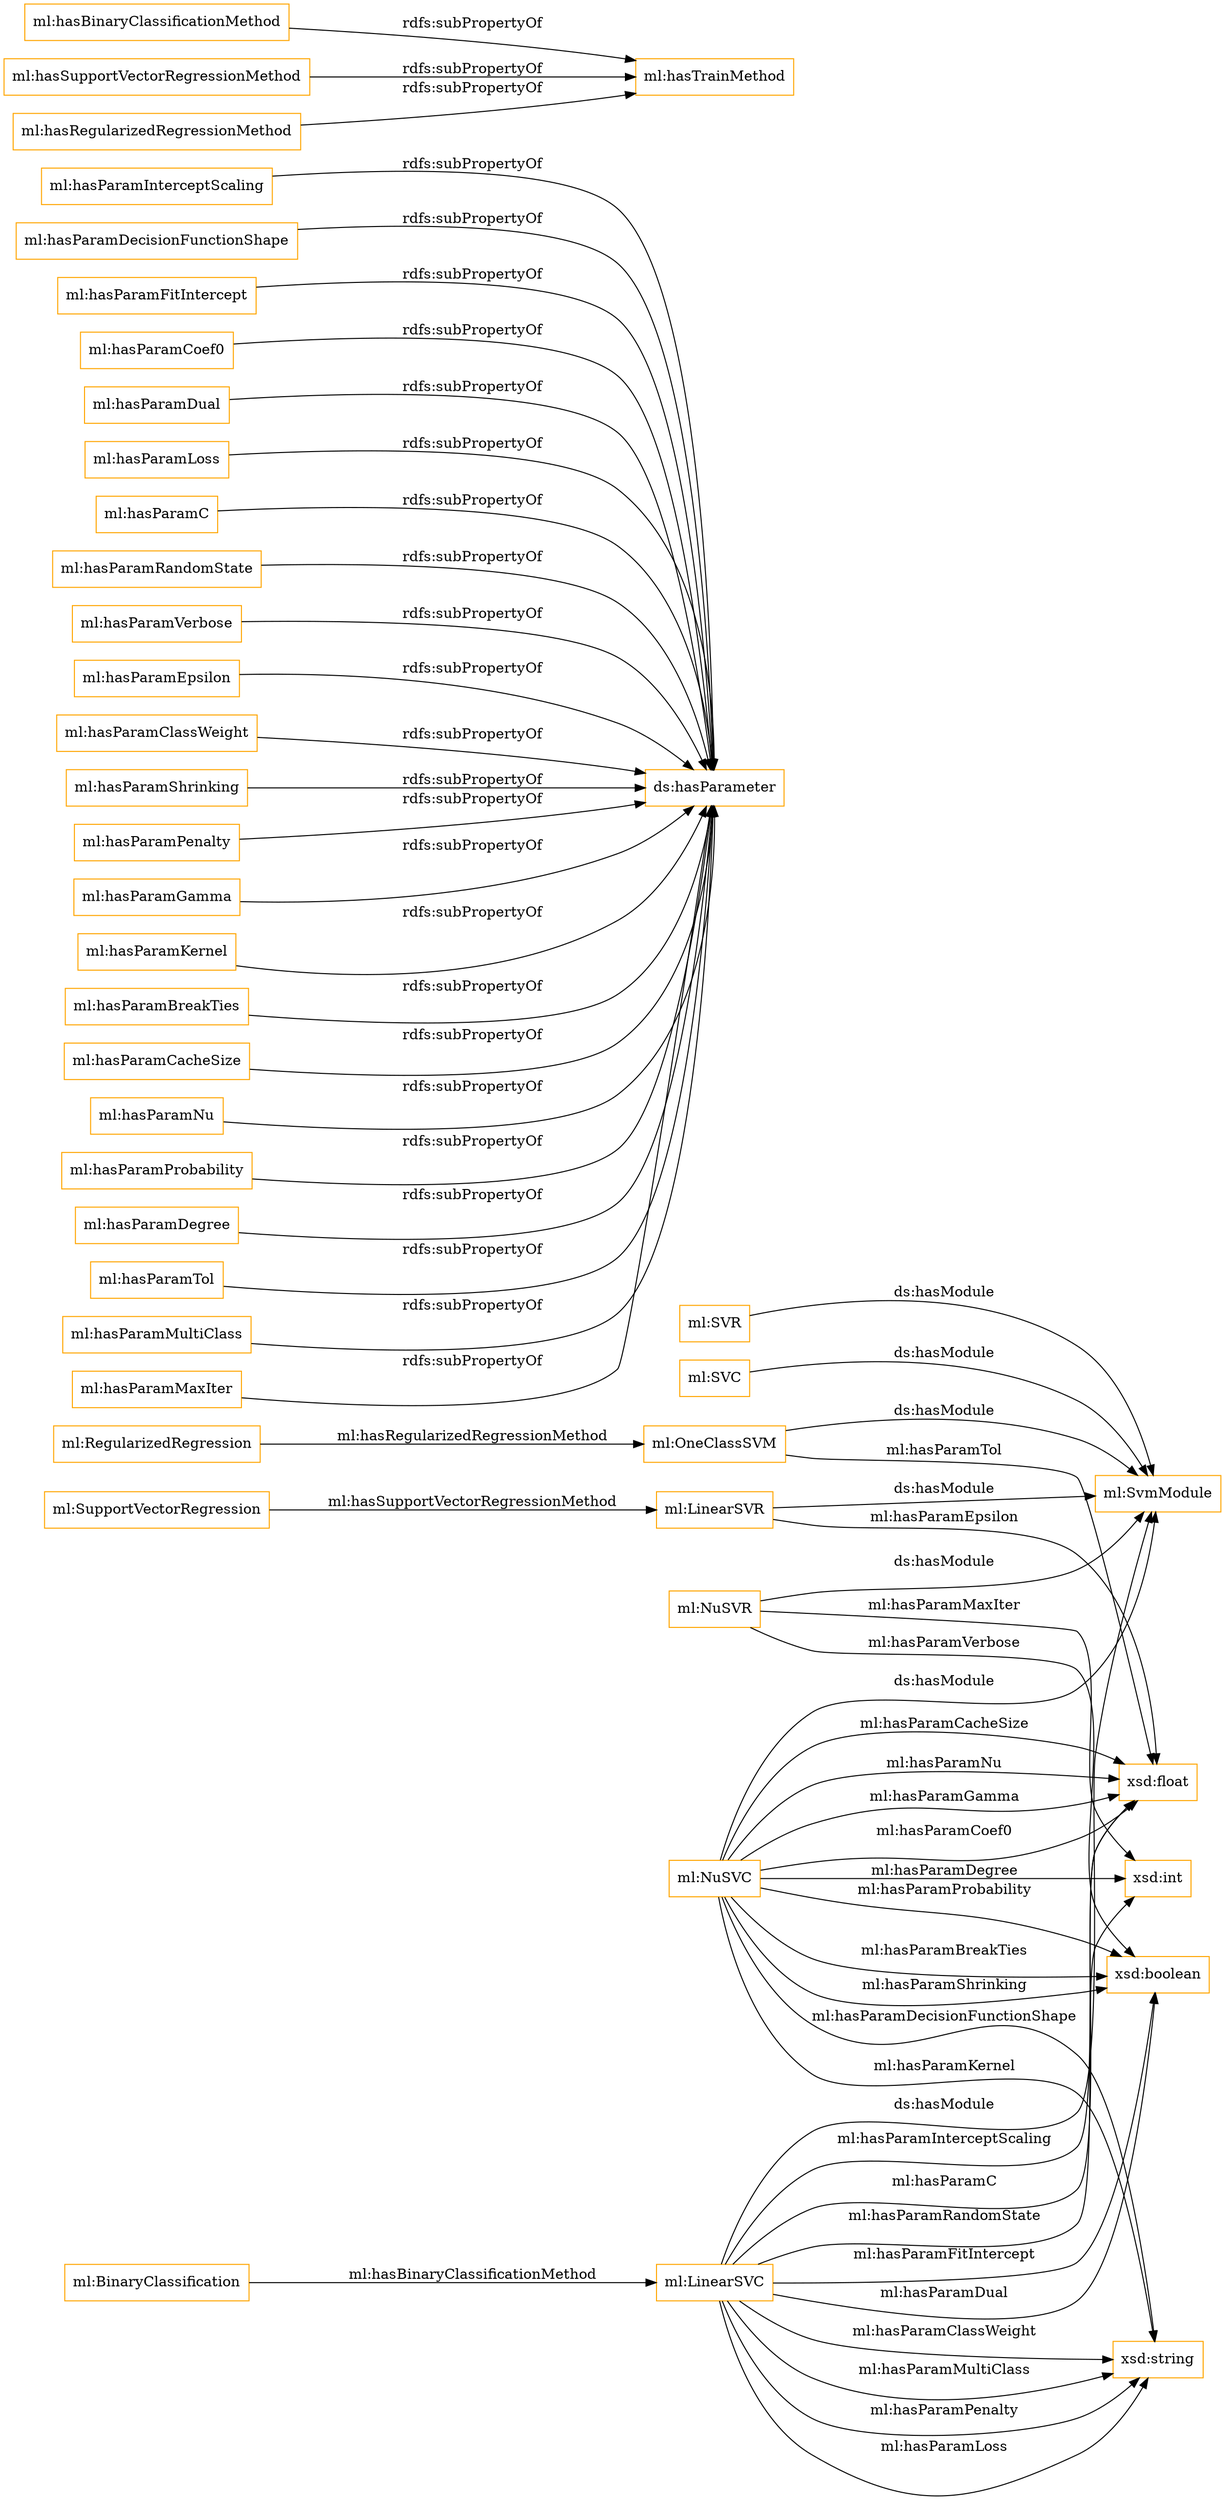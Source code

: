 digraph ar2dtool_diagram { 
rankdir=LR;
size="1501"
node [shape = rectangle, color="orange"]; "ml:SVR" "ml:NuSVR" "ml:BinaryClassification" "ml:SupportVectorRegression" "ml:NuSVC" "ml:OneClassSVM" "ml:SVC" "ml:LinearSVR" "ml:SvmModule" "ml:LinearSVC" "ml:RegularizedRegression" ; /*classes style*/
	"ml:hasParamInterceptScaling" -> "ds:hasParameter" [ label = "rdfs:subPropertyOf" ];
	"ml:hasParamDecisionFunctionShape" -> "ds:hasParameter" [ label = "rdfs:subPropertyOf" ];
	"ml:hasParamFitIntercept" -> "ds:hasParameter" [ label = "rdfs:subPropertyOf" ];
	"ml:hasParamCoef0" -> "ds:hasParameter" [ label = "rdfs:subPropertyOf" ];
	"ml:hasParamDual" -> "ds:hasParameter" [ label = "rdfs:subPropertyOf" ];
	"ml:hasParamLoss" -> "ds:hasParameter" [ label = "rdfs:subPropertyOf" ];
	"ml:hasParamC" -> "ds:hasParameter" [ label = "rdfs:subPropertyOf" ];
	"ml:hasParamRandomState" -> "ds:hasParameter" [ label = "rdfs:subPropertyOf" ];
	"ml:hasBinaryClassificationMethod" -> "ml:hasTrainMethod" [ label = "rdfs:subPropertyOf" ];
	"ml:hasParamVerbose" -> "ds:hasParameter" [ label = "rdfs:subPropertyOf" ];
	"ml:SVC" -> "ml:SvmModule" [ label = "ds:hasModule" ];
	"ml:hasParamEpsilon" -> "ds:hasParameter" [ label = "rdfs:subPropertyOf" ];
	"ml:LinearSVC" -> "ml:SvmModule" [ label = "ds:hasModule" ];
	"ml:hasParamClassWeight" -> "ds:hasParameter" [ label = "rdfs:subPropertyOf" ];
	"ml:hasParamShrinking" -> "ds:hasParameter" [ label = "rdfs:subPropertyOf" ];
	"ml:NuSVR" -> "ml:SvmModule" [ label = "ds:hasModule" ];
	"ml:hasParamPenalty" -> "ds:hasParameter" [ label = "rdfs:subPropertyOf" ];
	"ml:hasParamGamma" -> "ds:hasParameter" [ label = "rdfs:subPropertyOf" ];
	"ml:hasSupportVectorRegressionMethod" -> "ml:hasTrainMethod" [ label = "rdfs:subPropertyOf" ];
	"ml:hasParamKernel" -> "ds:hasParameter" [ label = "rdfs:subPropertyOf" ];
	"ml:hasParamBreakTies" -> "ds:hasParameter" [ label = "rdfs:subPropertyOf" ];
	"ml:hasParamCacheSize" -> "ds:hasParameter" [ label = "rdfs:subPropertyOf" ];
	"ml:hasParamNu" -> "ds:hasParameter" [ label = "rdfs:subPropertyOf" ];
	"ml:hasParamProbability" -> "ds:hasParameter" [ label = "rdfs:subPropertyOf" ];
	"ml:OneClassSVM" -> "ml:SvmModule" [ label = "ds:hasModule" ];
	"ml:SVR" -> "ml:SvmModule" [ label = "ds:hasModule" ];
	"ml:hasParamDegree" -> "ds:hasParameter" [ label = "rdfs:subPropertyOf" ];
	"ml:LinearSVR" -> "ml:SvmModule" [ label = "ds:hasModule" ];
	"ml:hasParamTol" -> "ds:hasParameter" [ label = "rdfs:subPropertyOf" ];
	"ml:hasRegularizedRegressionMethod" -> "ml:hasTrainMethod" [ label = "rdfs:subPropertyOf" ];
	"ml:hasParamMultiClass" -> "ds:hasParameter" [ label = "rdfs:subPropertyOf" ];
	"ml:hasParamMaxIter" -> "ds:hasParameter" [ label = "rdfs:subPropertyOf" ];
	"ml:NuSVC" -> "ml:SvmModule" [ label = "ds:hasModule" ];
	"ml:LinearSVC" -> "xsd:float" [ label = "ml:hasParamInterceptScaling" ];
	"ml:LinearSVR" -> "xsd:float" [ label = "ml:hasParamEpsilon" ];
	"ml:OneClassSVM" -> "xsd:float" [ label = "ml:hasParamTol" ];
	"ml:NuSVC" -> "xsd:string" [ label = "ml:hasParamDecisionFunctionShape" ];
	"ml:LinearSVC" -> "xsd:float" [ label = "ml:hasParamC" ];
	"ml:RegularizedRegression" -> "ml:OneClassSVM" [ label = "ml:hasRegularizedRegressionMethod" ];
	"ml:LinearSVC" -> "xsd:string" [ label = "ml:hasParamLoss" ];
	"ml:NuSVC" -> "xsd:boolean" [ label = "ml:hasParamShrinking" ];
	"ml:NuSVC" -> "xsd:string" [ label = "ml:hasParamKernel" ];
	"ml:LinearSVC" -> "xsd:boolean" [ label = "ml:hasParamDual" ];
	"ml:NuSVC" -> "xsd:boolean" [ label = "ml:hasParamProbability" ];
	"ml:BinaryClassification" -> "ml:LinearSVC" [ label = "ml:hasBinaryClassificationMethod" ];
	"ml:NuSVR" -> "xsd:int" [ label = "ml:hasParamMaxIter" ];
	"ml:NuSVC" -> "xsd:float" [ label = "ml:hasParamCoef0" ];
	"ml:NuSVC" -> "xsd:float" [ label = "ml:hasParamCacheSize" ];
	"ml:NuSVC" -> "xsd:boolean" [ label = "ml:hasParamBreakTies" ];
	"ml:NuSVC" -> "xsd:float" [ label = "ml:hasParamNu" ];
	"ml:LinearSVC" -> "xsd:string" [ label = "ml:hasParamClassWeight" ];
	"ml:LinearSVC" -> "xsd:boolean" [ label = "ml:hasParamFitIntercept" ];
	"ml:NuSVR" -> "xsd:boolean" [ label = "ml:hasParamVerbose" ];
	"ml:LinearSVC" -> "xsd:int" [ label = "ml:hasParamRandomState" ];
	"ml:NuSVC" -> "xsd:float" [ label = "ml:hasParamGamma" ];
	"ml:NuSVC" -> "xsd:int" [ label = "ml:hasParamDegree" ];
	"ml:SupportVectorRegression" -> "ml:LinearSVR" [ label = "ml:hasSupportVectorRegressionMethod" ];
	"ml:LinearSVC" -> "xsd:string" [ label = "ml:hasParamMultiClass" ];
	"ml:LinearSVC" -> "xsd:string" [ label = "ml:hasParamPenalty" ];

}

